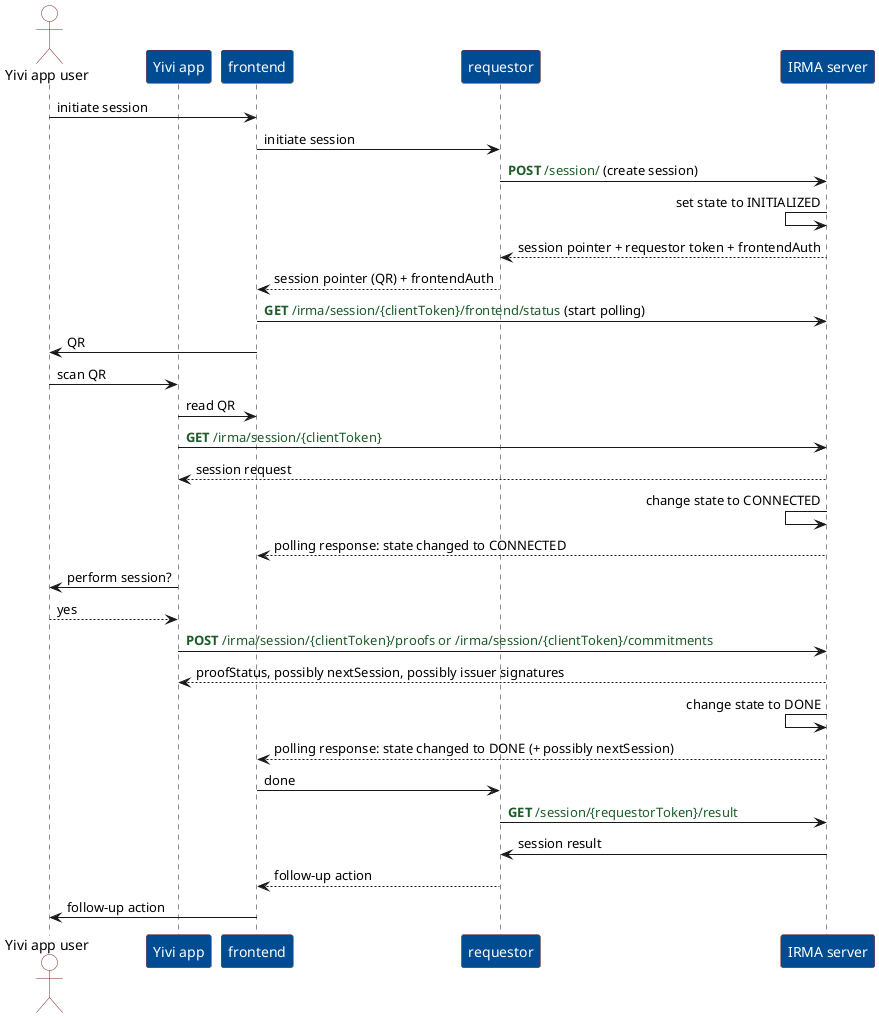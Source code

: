 @startuml session-no-pairing
skinparam sequence {
backgroundColor #transparent
ActorBorderColor #7A2626
ActorBackgroundColor #transparent
ParticipantBorderColor #7A2626
ParticipantBackgroundColor #004C92
ParticipantFontColor white
} 

actor "Yivi app user" as user
participant "Yivi app" as app
participant frontend as browser
participant "requestor" as requestor
participant "IRMA server" as server

user -> browser: initiate session
browser -> requestor: initiate session
requestor -> server: <font color=#1D5B2A>**POST** /session/</font> (create session)
server <- server: set state to INITIALIZED   
server --> requestor: session pointer + requestor token + frontendAuth 
requestor --> browser: session pointer (QR) + frontendAuth
browser -> server: <font color=#1D5B2A>**GET** /irma/session/{clientToken}/frontend/status </font>(start polling)
browser -> user: QR
user -> app: scan QR
app -> browser: read QR
app -> server: <font color=#1D5B2A>**GET** /irma/session/{clientToken}</font>
return session request
server <- server: change state to CONNECTED
server --> browser: polling response: state changed to CONNECTED

app -> user: perform session?
return yes

app -> server: <font color=#1D5B2A>**POST** /irma/session/{clientToken}/proofs or /irma/session/{clientToken}/commitments</font>
return proofStatus, possibly nextSession, possibly issuer signatures
server <- server: change state to DONE

server --> browser: polling response: state changed to DONE (+ possibly nextSession)
browser -> requestor: done
requestor -> server: <font color=#1D5B2A>**GET** /session/{requestorToken}/result
server -> requestor: session result
requestor --> browser: follow-up action

browser -> user: follow-up action

@enduml
